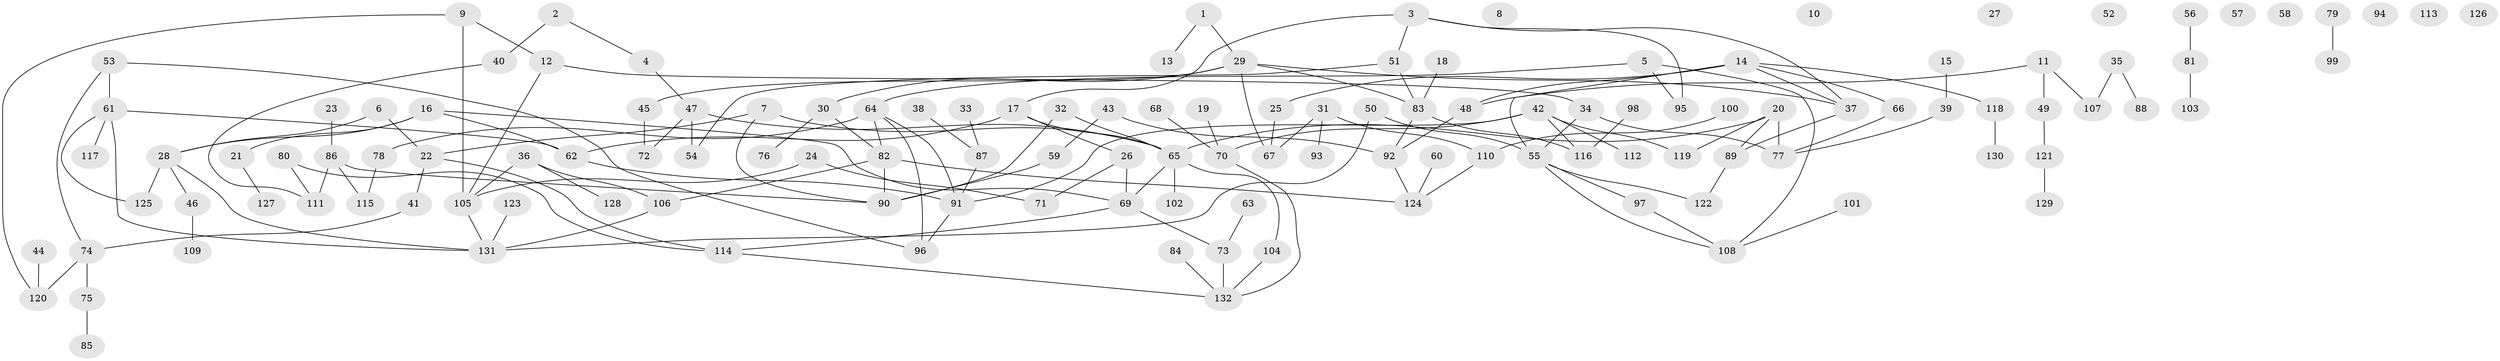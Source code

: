 // Generated by graph-tools (version 1.1) at 2025/25/03/09/25 03:25:20]
// undirected, 132 vertices, 162 edges
graph export_dot {
graph [start="1"]
  node [color=gray90,style=filled];
  1;
  2;
  3;
  4;
  5;
  6;
  7;
  8;
  9;
  10;
  11;
  12;
  13;
  14;
  15;
  16;
  17;
  18;
  19;
  20;
  21;
  22;
  23;
  24;
  25;
  26;
  27;
  28;
  29;
  30;
  31;
  32;
  33;
  34;
  35;
  36;
  37;
  38;
  39;
  40;
  41;
  42;
  43;
  44;
  45;
  46;
  47;
  48;
  49;
  50;
  51;
  52;
  53;
  54;
  55;
  56;
  57;
  58;
  59;
  60;
  61;
  62;
  63;
  64;
  65;
  66;
  67;
  68;
  69;
  70;
  71;
  72;
  73;
  74;
  75;
  76;
  77;
  78;
  79;
  80;
  81;
  82;
  83;
  84;
  85;
  86;
  87;
  88;
  89;
  90;
  91;
  92;
  93;
  94;
  95;
  96;
  97;
  98;
  99;
  100;
  101;
  102;
  103;
  104;
  105;
  106;
  107;
  108;
  109;
  110;
  111;
  112;
  113;
  114;
  115;
  116;
  117;
  118;
  119;
  120;
  121;
  122;
  123;
  124;
  125;
  126;
  127;
  128;
  129;
  130;
  131;
  132;
  1 -- 13;
  1 -- 29;
  2 -- 4;
  2 -- 40;
  3 -- 17;
  3 -- 37;
  3 -- 51;
  3 -- 95;
  4 -- 47;
  5 -- 64;
  5 -- 95;
  5 -- 108;
  6 -- 22;
  6 -- 28;
  7 -- 22;
  7 -- 65;
  7 -- 90;
  9 -- 12;
  9 -- 105;
  9 -- 120;
  11 -- 48;
  11 -- 49;
  11 -- 107;
  12 -- 34;
  12 -- 105;
  14 -- 25;
  14 -- 37;
  14 -- 48;
  14 -- 55;
  14 -- 66;
  14 -- 118;
  15 -- 39;
  16 -- 21;
  16 -- 28;
  16 -- 62;
  16 -- 69;
  17 -- 26;
  17 -- 62;
  17 -- 65;
  18 -- 83;
  19 -- 70;
  20 -- 65;
  20 -- 77;
  20 -- 89;
  20 -- 119;
  21 -- 127;
  22 -- 41;
  22 -- 114;
  23 -- 86;
  24 -- 71;
  24 -- 105;
  25 -- 67;
  26 -- 69;
  26 -- 71;
  28 -- 46;
  28 -- 125;
  28 -- 131;
  29 -- 30;
  29 -- 37;
  29 -- 45;
  29 -- 67;
  29 -- 83;
  30 -- 76;
  30 -- 82;
  31 -- 67;
  31 -- 93;
  31 -- 110;
  32 -- 65;
  32 -- 90;
  33 -- 87;
  34 -- 55;
  34 -- 77;
  35 -- 88;
  35 -- 107;
  36 -- 105;
  36 -- 106;
  36 -- 128;
  37 -- 89;
  38 -- 87;
  39 -- 77;
  40 -- 111;
  41 -- 74;
  42 -- 70;
  42 -- 91;
  42 -- 112;
  42 -- 116;
  42 -- 119;
  43 -- 59;
  43 -- 92;
  44 -- 120;
  45 -- 72;
  46 -- 109;
  47 -- 54;
  47 -- 65;
  47 -- 72;
  48 -- 92;
  49 -- 121;
  50 -- 55;
  50 -- 131;
  51 -- 54;
  51 -- 83;
  53 -- 61;
  53 -- 74;
  53 -- 96;
  55 -- 97;
  55 -- 108;
  55 -- 122;
  56 -- 81;
  59 -- 90;
  60 -- 124;
  61 -- 62;
  61 -- 117;
  61 -- 125;
  61 -- 131;
  62 -- 91;
  63 -- 73;
  64 -- 78;
  64 -- 82;
  64 -- 91;
  64 -- 96;
  65 -- 69;
  65 -- 102;
  65 -- 104;
  66 -- 77;
  68 -- 70;
  69 -- 73;
  69 -- 114;
  70 -- 132;
  73 -- 132;
  74 -- 75;
  74 -- 120;
  75 -- 85;
  78 -- 115;
  79 -- 99;
  80 -- 111;
  80 -- 114;
  81 -- 103;
  82 -- 90;
  82 -- 106;
  82 -- 124;
  83 -- 92;
  83 -- 116;
  84 -- 132;
  86 -- 90;
  86 -- 111;
  86 -- 115;
  87 -- 91;
  89 -- 122;
  91 -- 96;
  92 -- 124;
  97 -- 108;
  98 -- 116;
  100 -- 110;
  101 -- 108;
  104 -- 132;
  105 -- 131;
  106 -- 131;
  110 -- 124;
  114 -- 132;
  118 -- 130;
  121 -- 129;
  123 -- 131;
}
